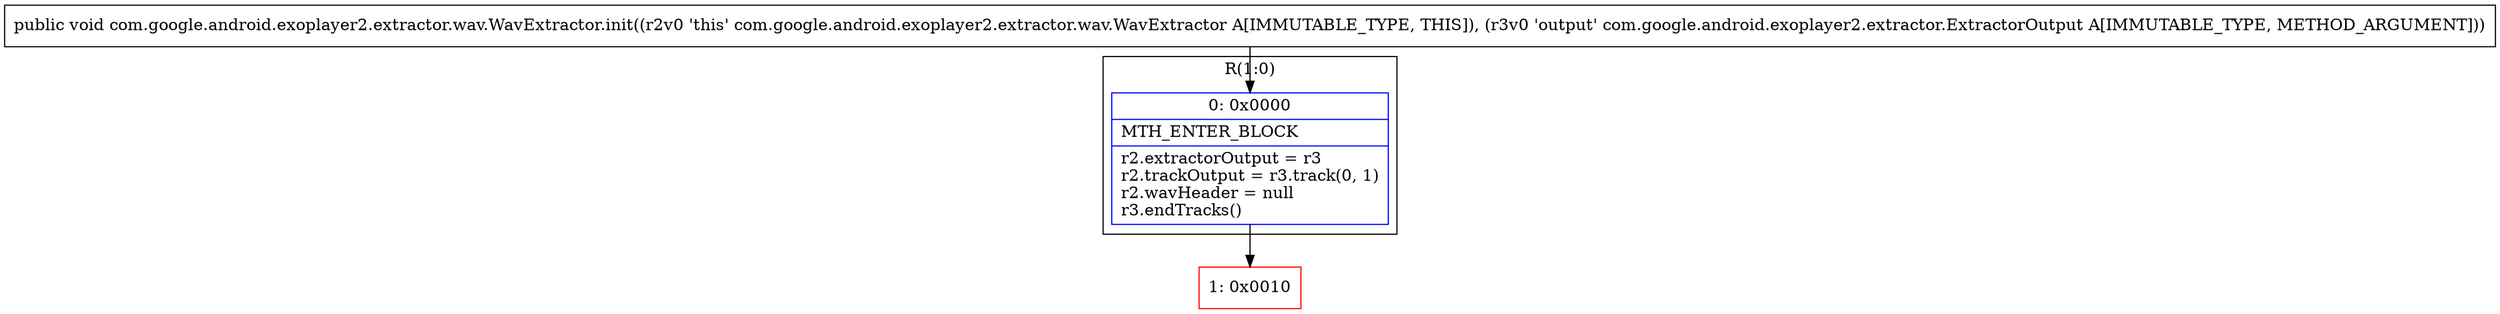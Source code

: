 digraph "CFG forcom.google.android.exoplayer2.extractor.wav.WavExtractor.init(Lcom\/google\/android\/exoplayer2\/extractor\/ExtractorOutput;)V" {
subgraph cluster_Region_643787621 {
label = "R(1:0)";
node [shape=record,color=blue];
Node_0 [shape=record,label="{0\:\ 0x0000|MTH_ENTER_BLOCK\l|r2.extractorOutput = r3\lr2.trackOutput = r3.track(0, 1)\lr2.wavHeader = null\lr3.endTracks()\l}"];
}
Node_1 [shape=record,color=red,label="{1\:\ 0x0010}"];
MethodNode[shape=record,label="{public void com.google.android.exoplayer2.extractor.wav.WavExtractor.init((r2v0 'this' com.google.android.exoplayer2.extractor.wav.WavExtractor A[IMMUTABLE_TYPE, THIS]), (r3v0 'output' com.google.android.exoplayer2.extractor.ExtractorOutput A[IMMUTABLE_TYPE, METHOD_ARGUMENT])) }"];
MethodNode -> Node_0;
Node_0 -> Node_1;
}

